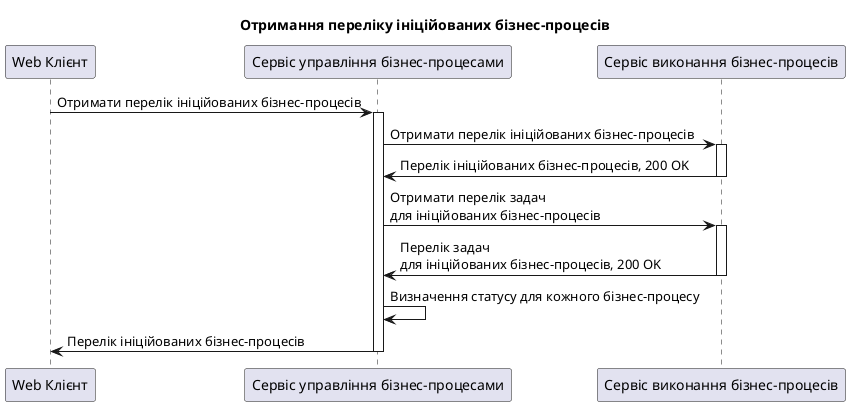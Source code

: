 @startuml
participant "Web Клієнт" as client  order 10
participant "Сервіс управління бізнес-процесами" as service  order 20
participant "Cервіс виконання бізнес-процесів" as bpms order 30
skinparam responseMessageBelowArrow true

title Отримання переліку ініційованих бізнес-процесів
  client -> service: Отримати перелік ініційованих бізнес-процесів
  activate service
  service -> bpms: Отримати перелік ініційованих бізнес-процесів
  activate bpms
    bpms -> service: Перелік ініційованих бізнес-процесів, 200 OK
  deactivate bpms
  service -> bpms: Отримати перелік задач \nдля ініційованих бізнес-процесів
  activate bpms
    bpms -> service: Перелік задач \nдля ініційованих бізнес-процесів, 200 OK
  deactivate bpms
  service -> service: Визначення статусу для кожного бізнес-процесу
  service -> client: Перелік ініційованих бізнес-процесів
  deactivate service
@enduml